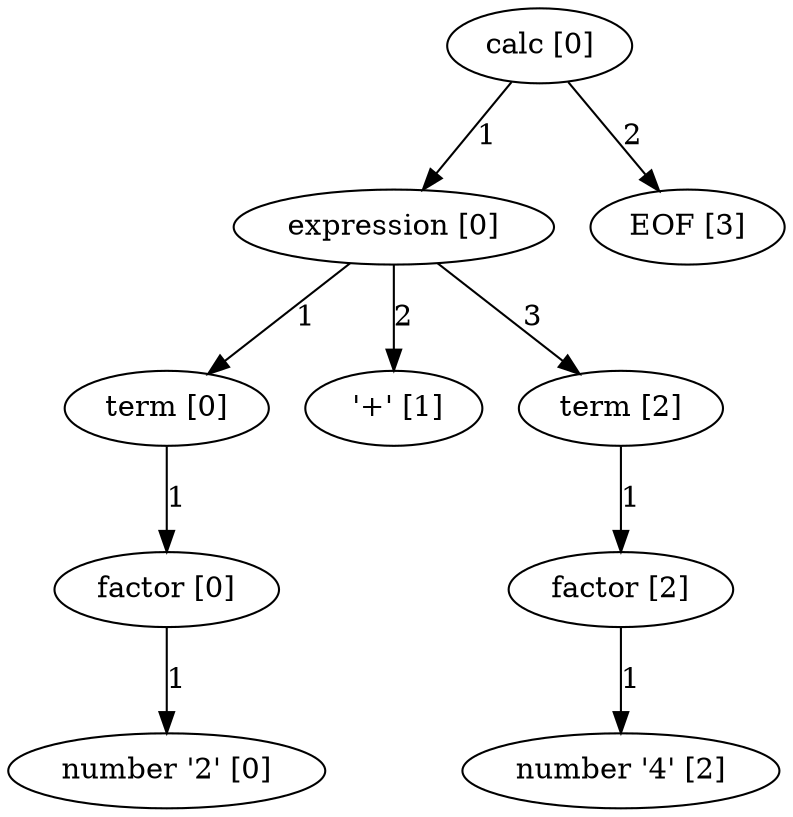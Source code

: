 digraph arpeggio_graph {
4435894888 [label="calc [0]"];
4435894888->4435894752 [label="1"]

4435894752 [label="expression [0]"];
4435894752->4435894480 [label="1"]

4435894480 [label="term [0]"];
4435894480->4435808040 [label="1"]

4435808040 [label="factor [0]"];
4435808040->4435808928 [label="1"]

4435808928 [label="number '2' [0]"];
4435894752->4435809168 [label="2"]

4435809168 [label=" '+' [1]"];
4435894752->4435894616 [label="3"]

4435894616 [label="term [2]"];
4435894616->4435894344 [label="1"]

4435894344 [label="factor [2]"];
4435894344->4435809288 [label="1"]

4435809288 [label="number '4' [2]"];
4435894888->4435809528 [label="2"]

4435809528 [label="EOF [3]"];
}